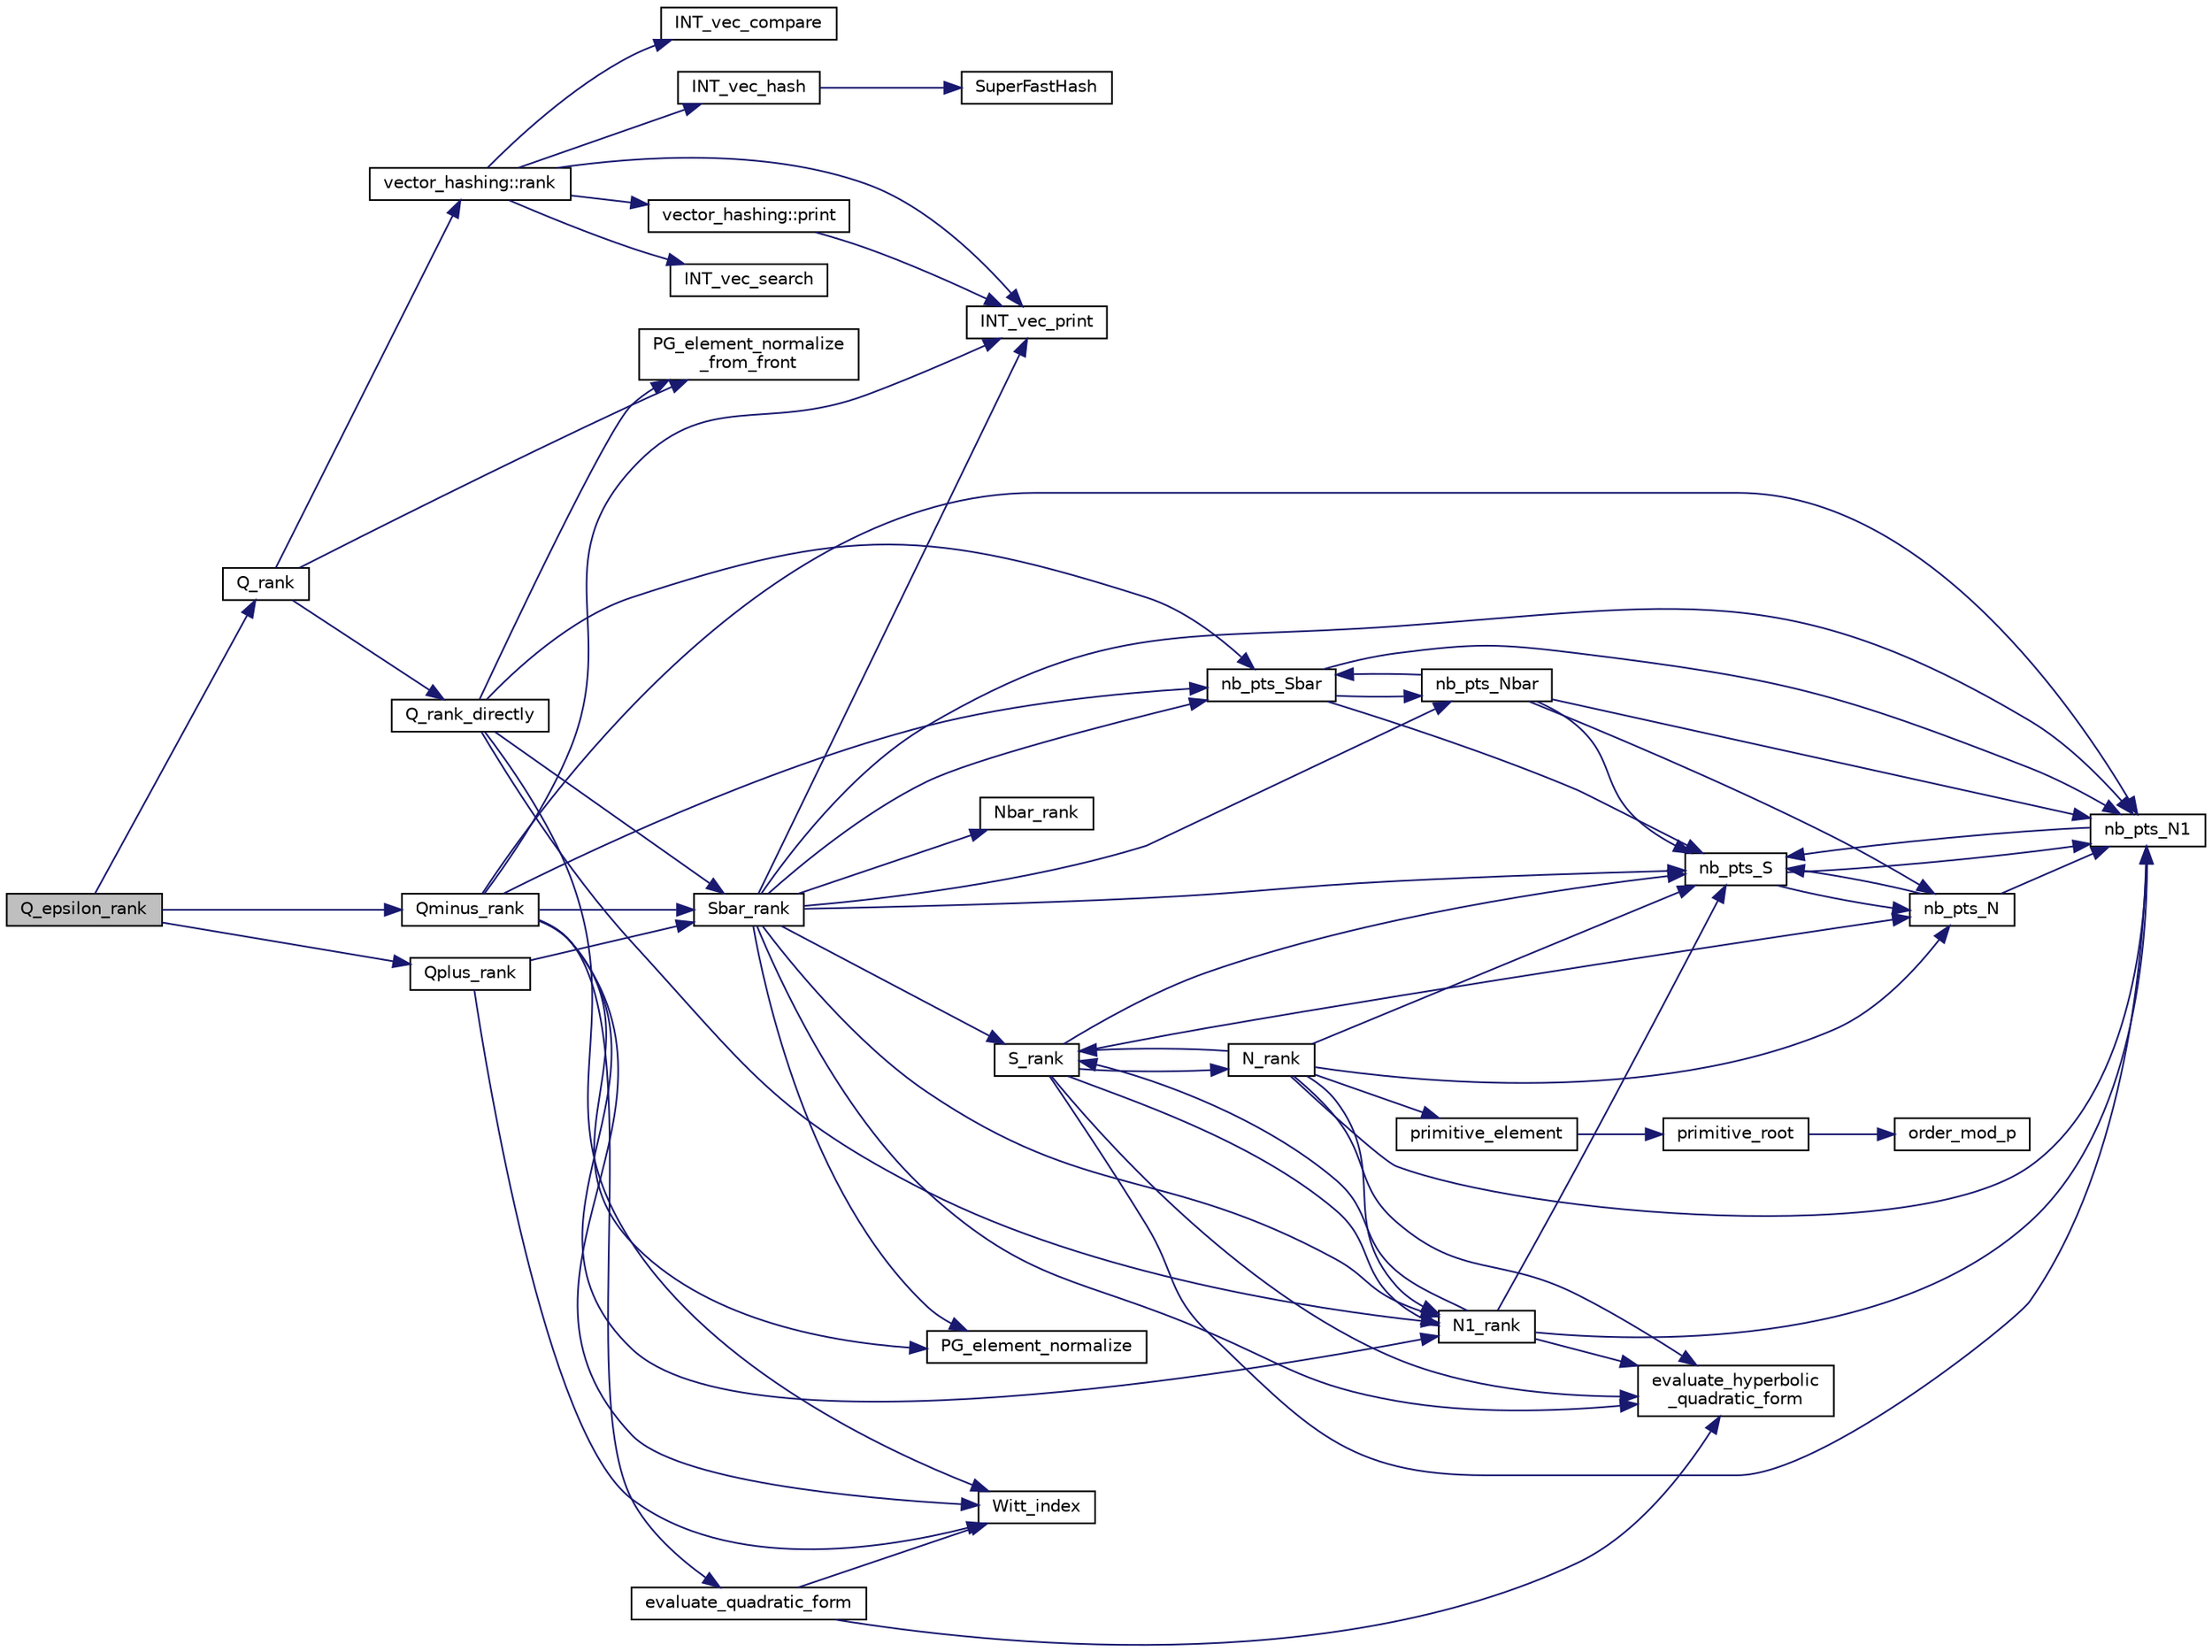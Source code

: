 digraph "Q_epsilon_rank"
{
  edge [fontname="Helvetica",fontsize="10",labelfontname="Helvetica",labelfontsize="10"];
  node [fontname="Helvetica",fontsize="10",shape=record];
  rankdir="LR";
  Node15582 [label="Q_epsilon_rank",height=0.2,width=0.4,color="black", fillcolor="grey75", style="filled", fontcolor="black"];
  Node15582 -> Node15583 [color="midnightblue",fontsize="10",style="solid",fontname="Helvetica"];
  Node15583 [label="Q_rank",height=0.2,width=0.4,color="black", fillcolor="white", style="filled",URL="$db/da0/lib_2foundations_2geometry_2orthogonal__points_8_c.html#ad2671f4db3224df1e22494b9d946375e"];
  Node15583 -> Node15584 [color="midnightblue",fontsize="10",style="solid",fontname="Helvetica"];
  Node15584 [label="PG_element_normalize\l_from_front",height=0.2,width=0.4,color="black", fillcolor="white", style="filled",URL="$d4/d67/geometry_8h.html#af675caf5f9975573455c8d93cb56bf95"];
  Node15583 -> Node15585 [color="midnightblue",fontsize="10",style="solid",fontname="Helvetica"];
  Node15585 [label="vector_hashing::rank",height=0.2,width=0.4,color="black", fillcolor="white", style="filled",URL="$d8/daa/classvector__hashing.html#a4879796cc2ade5fcef891747909ec710"];
  Node15585 -> Node15586 [color="midnightblue",fontsize="10",style="solid",fontname="Helvetica"];
  Node15586 [label="INT_vec_hash",height=0.2,width=0.4,color="black", fillcolor="white", style="filled",URL="$d5/db4/io__and__os_8h.html#a2c14b1034b07b03b4df943066edeb99f"];
  Node15586 -> Node15587 [color="midnightblue",fontsize="10",style="solid",fontname="Helvetica"];
  Node15587 [label="SuperFastHash",height=0.2,width=0.4,color="black", fillcolor="white", style="filled",URL="$d5/de2/foundations_2data__structures_2data__structures_8h.html#a11d69a8cb5ac90dfb13d2e25df8eb1ce"];
  Node15585 -> Node15588 [color="midnightblue",fontsize="10",style="solid",fontname="Helvetica"];
  Node15588 [label="INT_vec_search",height=0.2,width=0.4,color="black", fillcolor="white", style="filled",URL="$d5/de2/foundations_2data__structures_2data__structures_8h.html#ad103ef2316a1f671bdb68fd9cd9ba945"];
  Node15585 -> Node15589 [color="midnightblue",fontsize="10",style="solid",fontname="Helvetica"];
  Node15589 [label="INT_vec_compare",height=0.2,width=0.4,color="black", fillcolor="white", style="filled",URL="$d5/de2/foundations_2data__structures_2data__structures_8h.html#ac1a17fca23fb4a338aef8547a4c2fded"];
  Node15585 -> Node15590 [color="midnightblue",fontsize="10",style="solid",fontname="Helvetica"];
  Node15590 [label="INT_vec_print",height=0.2,width=0.4,color="black", fillcolor="white", style="filled",URL="$df/dbf/sajeeb_8_c.html#a79a5901af0b47dd0d694109543c027fe"];
  Node15585 -> Node15591 [color="midnightblue",fontsize="10",style="solid",fontname="Helvetica"];
  Node15591 [label="vector_hashing::print",height=0.2,width=0.4,color="black", fillcolor="white", style="filled",URL="$d8/daa/classvector__hashing.html#a4954caab83535e063633dd5d27a564c5"];
  Node15591 -> Node15590 [color="midnightblue",fontsize="10",style="solid",fontname="Helvetica"];
  Node15583 -> Node15592 [color="midnightblue",fontsize="10",style="solid",fontname="Helvetica"];
  Node15592 [label="Q_rank_directly",height=0.2,width=0.4,color="black", fillcolor="white", style="filled",URL="$db/da0/lib_2foundations_2geometry_2orthogonal__points_8_c.html#a5f856abfc1a984dc77a7e21a239ab88e"];
  Node15592 -> Node15593 [color="midnightblue",fontsize="10",style="solid",fontname="Helvetica"];
  Node15593 [label="Witt_index",height=0.2,width=0.4,color="black", fillcolor="white", style="filled",URL="$db/da0/lib_2foundations_2geometry_2orthogonal__points_8_c.html#ab3483ecb9859a6758f82b5327da50534"];
  Node15592 -> Node15594 [color="midnightblue",fontsize="10",style="solid",fontname="Helvetica"];
  Node15594 [label="nb_pts_Sbar",height=0.2,width=0.4,color="black", fillcolor="white", style="filled",URL="$db/da0/lib_2foundations_2geometry_2orthogonal__points_8_c.html#a986dda26505c9934c771578b084f67cc"];
  Node15594 -> Node15595 [color="midnightblue",fontsize="10",style="solid",fontname="Helvetica"];
  Node15595 [label="nb_pts_S",height=0.2,width=0.4,color="black", fillcolor="white", style="filled",URL="$db/da0/lib_2foundations_2geometry_2orthogonal__points_8_c.html#a9bc3dec6e722644d182738102c3e04f3"];
  Node15595 -> Node15596 [color="midnightblue",fontsize="10",style="solid",fontname="Helvetica"];
  Node15596 [label="nb_pts_N",height=0.2,width=0.4,color="black", fillcolor="white", style="filled",URL="$db/da0/lib_2foundations_2geometry_2orthogonal__points_8_c.html#a93e16898c27b1d1c0a6405a7b0615ba6"];
  Node15596 -> Node15595 [color="midnightblue",fontsize="10",style="solid",fontname="Helvetica"];
  Node15596 -> Node15597 [color="midnightblue",fontsize="10",style="solid",fontname="Helvetica"];
  Node15597 [label="nb_pts_N1",height=0.2,width=0.4,color="black", fillcolor="white", style="filled",URL="$db/da0/lib_2foundations_2geometry_2orthogonal__points_8_c.html#ae0f2e1c76523db67b4ec9629ccc35bc6"];
  Node15597 -> Node15595 [color="midnightblue",fontsize="10",style="solid",fontname="Helvetica"];
  Node15595 -> Node15597 [color="midnightblue",fontsize="10",style="solid",fontname="Helvetica"];
  Node15594 -> Node15598 [color="midnightblue",fontsize="10",style="solid",fontname="Helvetica"];
  Node15598 [label="nb_pts_Nbar",height=0.2,width=0.4,color="black", fillcolor="white", style="filled",URL="$db/da0/lib_2foundations_2geometry_2orthogonal__points_8_c.html#a51b4684a176c6841fd3cd6c34c684c2c"];
  Node15598 -> Node15594 [color="midnightblue",fontsize="10",style="solid",fontname="Helvetica"];
  Node15598 -> Node15596 [color="midnightblue",fontsize="10",style="solid",fontname="Helvetica"];
  Node15598 -> Node15595 [color="midnightblue",fontsize="10",style="solid",fontname="Helvetica"];
  Node15598 -> Node15597 [color="midnightblue",fontsize="10",style="solid",fontname="Helvetica"];
  Node15594 -> Node15597 [color="midnightblue",fontsize="10",style="solid",fontname="Helvetica"];
  Node15592 -> Node15599 [color="midnightblue",fontsize="10",style="solid",fontname="Helvetica"];
  Node15599 [label="Sbar_rank",height=0.2,width=0.4,color="black", fillcolor="white", style="filled",URL="$db/da0/lib_2foundations_2geometry_2orthogonal__points_8_c.html#a9f987613e1f3dd623ce4032443a5a4a3"];
  Node15599 -> Node15600 [color="midnightblue",fontsize="10",style="solid",fontname="Helvetica"];
  Node15600 [label="PG_element_normalize",height=0.2,width=0.4,color="black", fillcolor="white", style="filled",URL="$d4/d67/geometry_8h.html#a5a4c3c1158bad6bab0d786c616bd0996"];
  Node15599 -> Node15590 [color="midnightblue",fontsize="10",style="solid",fontname="Helvetica"];
  Node15599 -> Node15594 [color="midnightblue",fontsize="10",style="solid",fontname="Helvetica"];
  Node15599 -> Node15595 [color="midnightblue",fontsize="10",style="solid",fontname="Helvetica"];
  Node15599 -> Node15601 [color="midnightblue",fontsize="10",style="solid",fontname="Helvetica"];
  Node15601 [label="S_rank",height=0.2,width=0.4,color="black", fillcolor="white", style="filled",URL="$db/da0/lib_2foundations_2geometry_2orthogonal__points_8_c.html#a3a31f4ab7622dfd1d56e995cee509faa"];
  Node15601 -> Node15595 [color="midnightblue",fontsize="10",style="solid",fontname="Helvetica"];
  Node15601 -> Node15596 [color="midnightblue",fontsize="10",style="solid",fontname="Helvetica"];
  Node15601 -> Node15597 [color="midnightblue",fontsize="10",style="solid",fontname="Helvetica"];
  Node15601 -> Node15602 [color="midnightblue",fontsize="10",style="solid",fontname="Helvetica"];
  Node15602 [label="N_rank",height=0.2,width=0.4,color="black", fillcolor="white", style="filled",URL="$db/da0/lib_2foundations_2geometry_2orthogonal__points_8_c.html#a750a27350273e325e879377a9ee17bbb"];
  Node15602 -> Node15595 [color="midnightblue",fontsize="10",style="solid",fontname="Helvetica"];
  Node15602 -> Node15596 [color="midnightblue",fontsize="10",style="solid",fontname="Helvetica"];
  Node15602 -> Node15601 [color="midnightblue",fontsize="10",style="solid",fontname="Helvetica"];
  Node15602 -> Node15603 [color="midnightblue",fontsize="10",style="solid",fontname="Helvetica"];
  Node15603 [label="evaluate_hyperbolic\l_quadratic_form",height=0.2,width=0.4,color="black", fillcolor="white", style="filled",URL="$db/da0/lib_2foundations_2geometry_2orthogonal__points_8_c.html#a5f2c422dc24d5720e7a1b36a794ba65a"];
  Node15602 -> Node15597 [color="midnightblue",fontsize="10",style="solid",fontname="Helvetica"];
  Node15602 -> Node15604 [color="midnightblue",fontsize="10",style="solid",fontname="Helvetica"];
  Node15604 [label="primitive_element",height=0.2,width=0.4,color="black", fillcolor="white", style="filled",URL="$db/da0/lib_2foundations_2geometry_2orthogonal__points_8_c.html#a97350390ec02c8cd9f54751708e28768"];
  Node15604 -> Node15605 [color="midnightblue",fontsize="10",style="solid",fontname="Helvetica"];
  Node15605 [label="primitive_root",height=0.2,width=0.4,color="black", fillcolor="white", style="filled",URL="$de/dc5/algebra__and__number__theory_8h.html#a0b6f7619d12ff2c4e60b852b820b0972"];
  Node15605 -> Node15606 [color="midnightblue",fontsize="10",style="solid",fontname="Helvetica"];
  Node15606 [label="order_mod_p",height=0.2,width=0.4,color="black", fillcolor="white", style="filled",URL="$df/dda/number__theory_8_c.html#aa38aa7e68ab81726a4462995135456b2"];
  Node15602 -> Node15607 [color="midnightblue",fontsize="10",style="solid",fontname="Helvetica"];
  Node15607 [label="N1_rank",height=0.2,width=0.4,color="black", fillcolor="white", style="filled",URL="$db/da0/lib_2foundations_2geometry_2orthogonal__points_8_c.html#aeb5e4527dd73fce52439f30400b9946a"];
  Node15607 -> Node15595 [color="midnightblue",fontsize="10",style="solid",fontname="Helvetica"];
  Node15607 -> Node15597 [color="midnightblue",fontsize="10",style="solid",fontname="Helvetica"];
  Node15607 -> Node15601 [color="midnightblue",fontsize="10",style="solid",fontname="Helvetica"];
  Node15607 -> Node15603 [color="midnightblue",fontsize="10",style="solid",fontname="Helvetica"];
  Node15601 -> Node15603 [color="midnightblue",fontsize="10",style="solid",fontname="Helvetica"];
  Node15601 -> Node15607 [color="midnightblue",fontsize="10",style="solid",fontname="Helvetica"];
  Node15599 -> Node15598 [color="midnightblue",fontsize="10",style="solid",fontname="Helvetica"];
  Node15599 -> Node15597 [color="midnightblue",fontsize="10",style="solid",fontname="Helvetica"];
  Node15599 -> Node15608 [color="midnightblue",fontsize="10",style="solid",fontname="Helvetica"];
  Node15608 [label="Nbar_rank",height=0.2,width=0.4,color="black", fillcolor="white", style="filled",URL="$db/da0/lib_2foundations_2geometry_2orthogonal__points_8_c.html#ab1a27ed33557b959a5f02d2a4b81857a"];
  Node15599 -> Node15603 [color="midnightblue",fontsize="10",style="solid",fontname="Helvetica"];
  Node15599 -> Node15607 [color="midnightblue",fontsize="10",style="solid",fontname="Helvetica"];
  Node15592 -> Node15584 [color="midnightblue",fontsize="10",style="solid",fontname="Helvetica"];
  Node15592 -> Node15607 [color="midnightblue",fontsize="10",style="solid",fontname="Helvetica"];
  Node15582 -> Node15609 [color="midnightblue",fontsize="10",style="solid",fontname="Helvetica"];
  Node15609 [label="Qplus_rank",height=0.2,width=0.4,color="black", fillcolor="white", style="filled",URL="$db/da0/lib_2foundations_2geometry_2orthogonal__points_8_c.html#aaa1be357d007a845ce2866169d63afb7"];
  Node15609 -> Node15593 [color="midnightblue",fontsize="10",style="solid",fontname="Helvetica"];
  Node15609 -> Node15599 [color="midnightblue",fontsize="10",style="solid",fontname="Helvetica"];
  Node15582 -> Node15610 [color="midnightblue",fontsize="10",style="solid",fontname="Helvetica"];
  Node15610 [label="Qminus_rank",height=0.2,width=0.4,color="black", fillcolor="white", style="filled",URL="$db/da0/lib_2foundations_2geometry_2orthogonal__points_8_c.html#aec3e3dad3c2c12fa081edab0af2cb91a"];
  Node15610 -> Node15593 [color="midnightblue",fontsize="10",style="solid",fontname="Helvetica"];
  Node15610 -> Node15611 [color="midnightblue",fontsize="10",style="solid",fontname="Helvetica"];
  Node15611 [label="evaluate_quadratic_form",height=0.2,width=0.4,color="black", fillcolor="white", style="filled",URL="$db/da0/lib_2foundations_2geometry_2orthogonal__points_8_c.html#a4faa3ca9079fe60d4ad421506491ed6a"];
  Node15611 -> Node15593 [color="midnightblue",fontsize="10",style="solid",fontname="Helvetica"];
  Node15611 -> Node15603 [color="midnightblue",fontsize="10",style="solid",fontname="Helvetica"];
  Node15610 -> Node15590 [color="midnightblue",fontsize="10",style="solid",fontname="Helvetica"];
  Node15610 -> Node15600 [color="midnightblue",fontsize="10",style="solid",fontname="Helvetica"];
  Node15610 -> Node15599 [color="midnightblue",fontsize="10",style="solid",fontname="Helvetica"];
  Node15610 -> Node15594 [color="midnightblue",fontsize="10",style="solid",fontname="Helvetica"];
  Node15610 -> Node15597 [color="midnightblue",fontsize="10",style="solid",fontname="Helvetica"];
  Node15610 -> Node15607 [color="midnightblue",fontsize="10",style="solid",fontname="Helvetica"];
}
